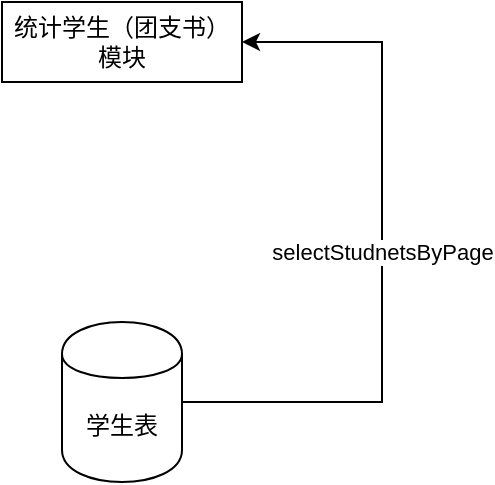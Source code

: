 <mxfile version="13.5.1" type="device"><diagram id="1067oFxtGMfDyS9zB6VU" name="Page-1"><mxGraphModel dx="1264" dy="601" grid="1" gridSize="10" guides="1" tooltips="1" connect="1" arrows="1" fold="1" page="1" pageScale="1" pageWidth="827" pageHeight="1169" math="0" shadow="0"><root><mxCell id="0"/><mxCell id="1" parent="0"/><mxCell id="FedZREcfU_Y_3eJcj5K3-1" value="&lt;span style=&quot;color: rgb(0 , 0 , 0) ; font-family: &amp;#34;helvetica&amp;#34; ; font-size: 11px ; font-style: normal ; font-weight: 400 ; letter-spacing: normal ; text-align: center ; text-indent: 0px ; text-transform: none ; word-spacing: 0px ; background-color: rgb(255 , 255 , 255) ; display: inline ; float: none&quot;&gt;selectStudnetsByPage&lt;/span&gt;" style="edgeStyle=orthogonalEdgeStyle;rounded=0;orthogonalLoop=1;jettySize=auto;html=1;entryX=1;entryY=0.5;entryDx=0;entryDy=0;" parent="1" source="IiLd0mx7cwh3jzifQ2A1-4" target="APnBrsxIo6V9IDQPIDNN-1" edge="1"><mxGeometry relative="1" as="geometry"><Array as="points"><mxPoint x="440" y="280"/><mxPoint x="440" y="100"/></Array></mxGeometry></mxCell><mxCell id="IiLd0mx7cwh3jzifQ2A1-4" value="学生表" style="shape=cylinder;whiteSpace=wrap;html=1;boundedLbl=1;backgroundOutline=1;" parent="1" vertex="1"><mxGeometry x="280" y="240" width="60" height="80" as="geometry"/></mxCell><mxCell id="APnBrsxIo6V9IDQPIDNN-1" value="统计学生（团支书）模块" style="rounded=0;whiteSpace=wrap;html=1;" parent="1" vertex="1"><mxGeometry x="250" y="80" width="120" height="40" as="geometry"/></mxCell></root></mxGraphModel></diagram></mxfile>
